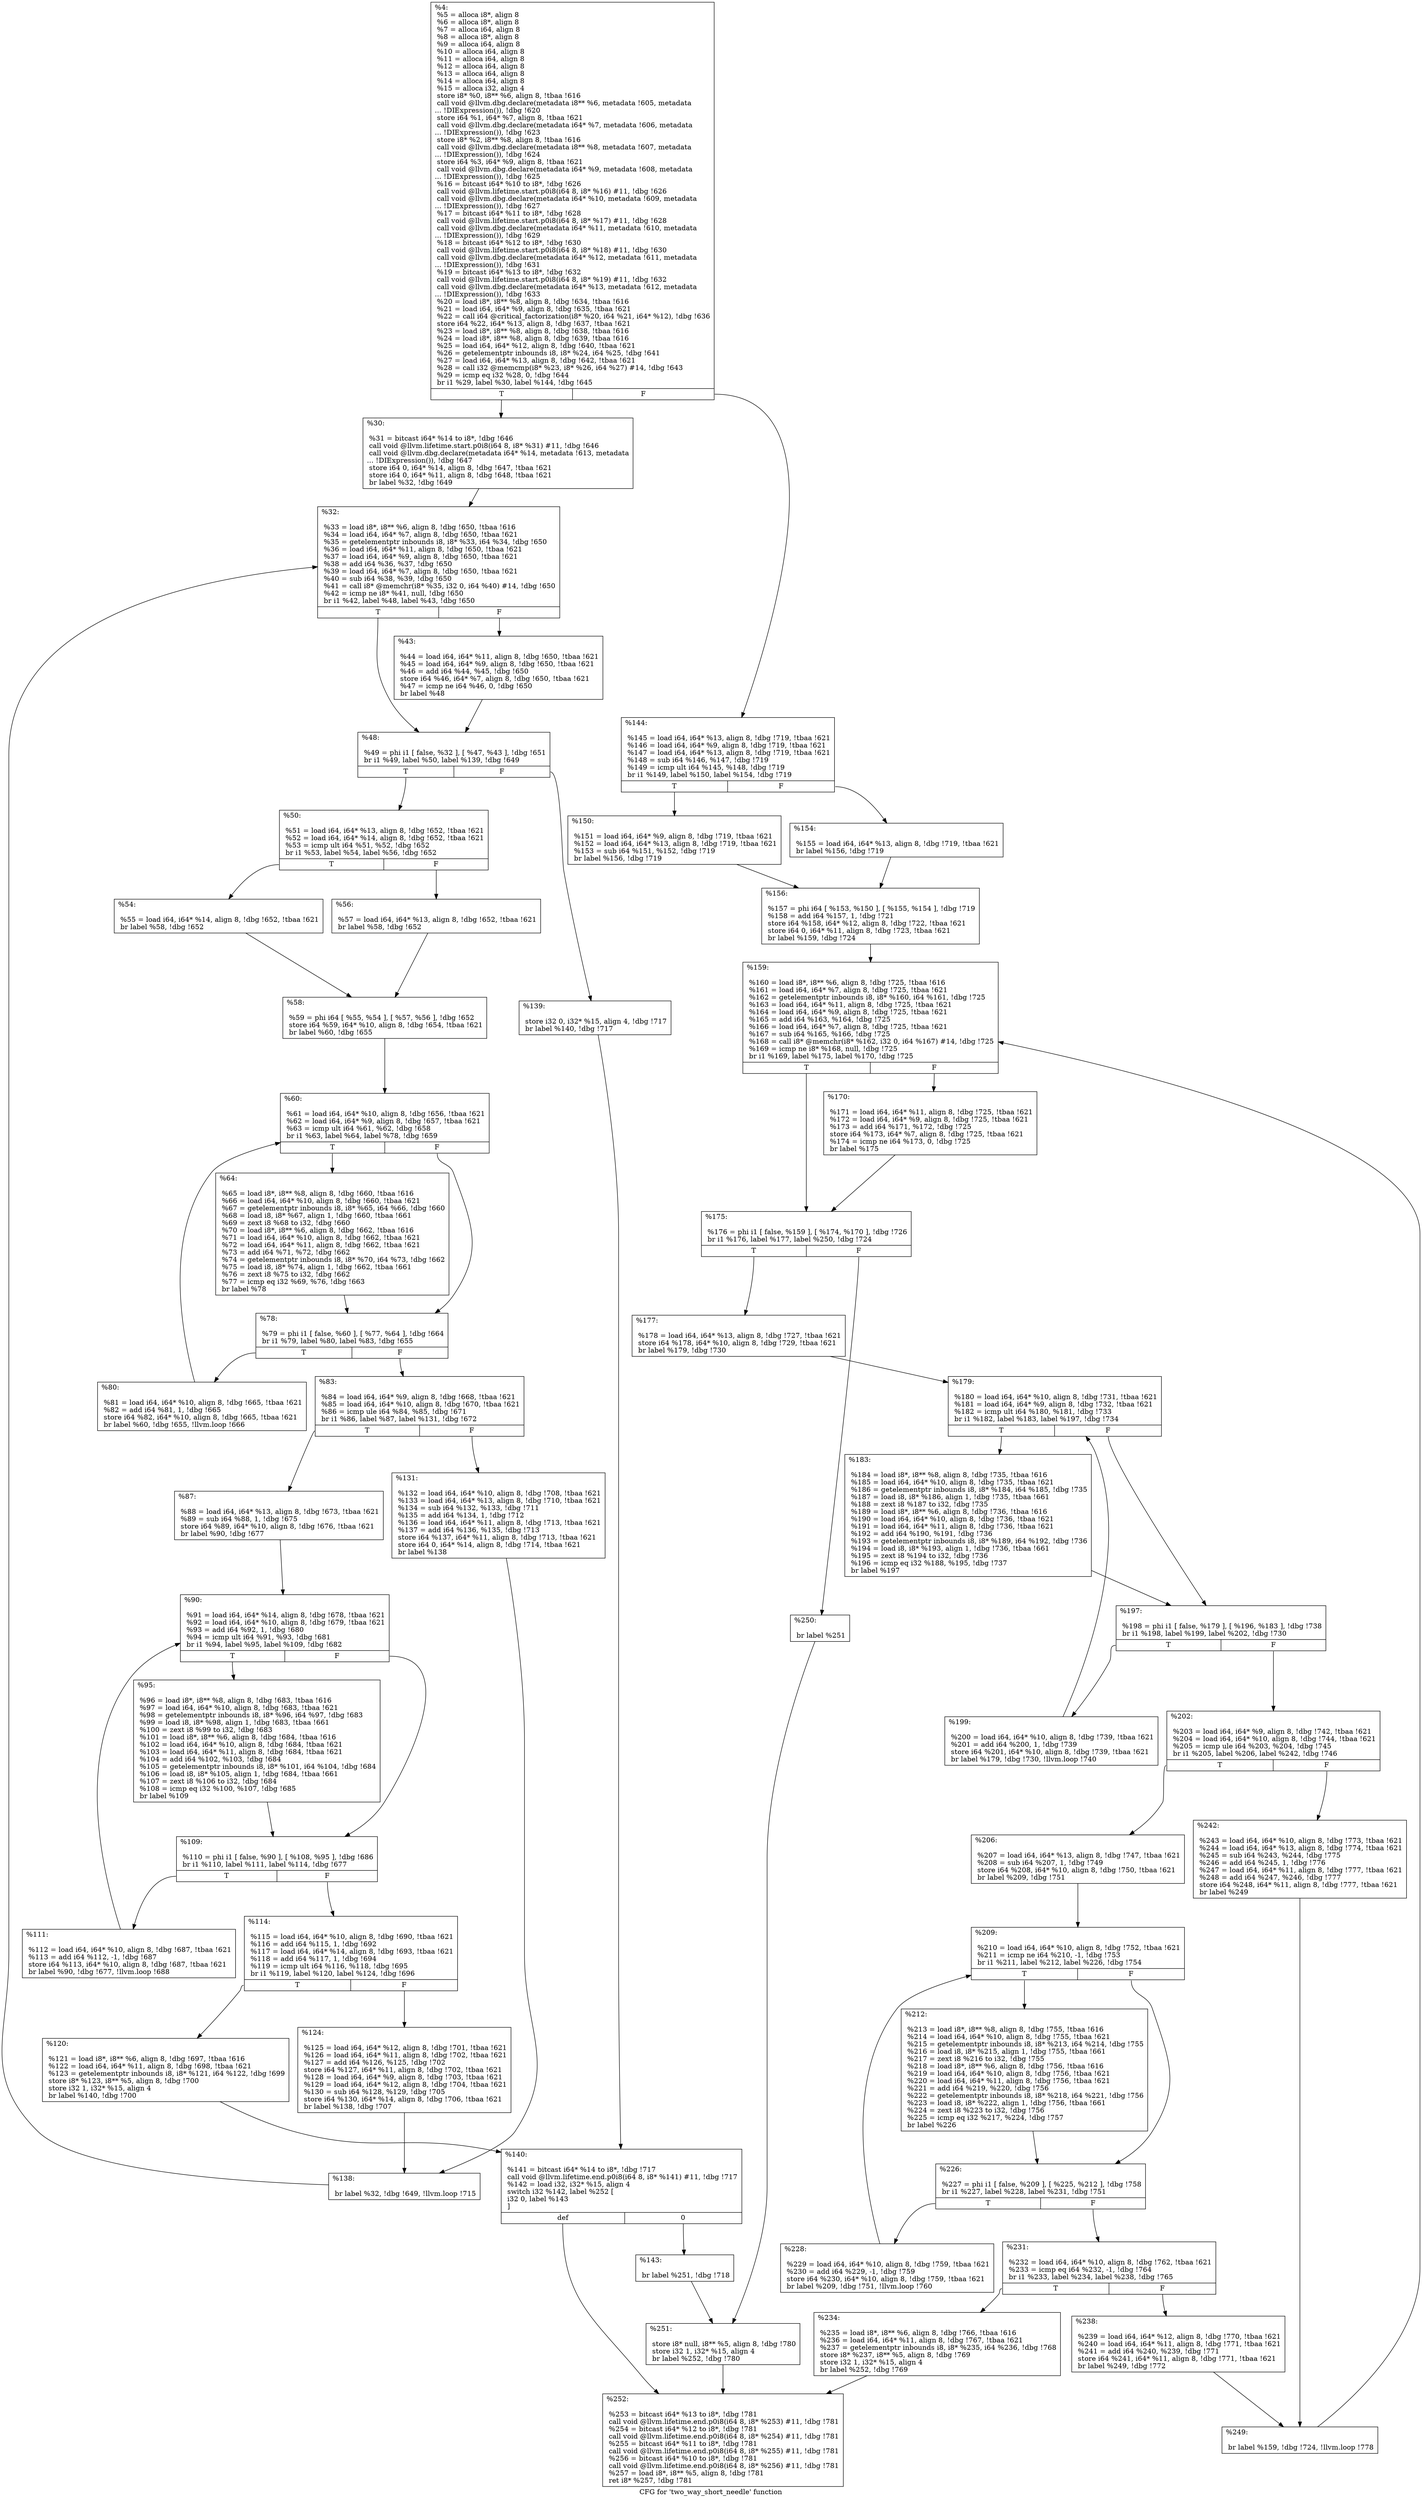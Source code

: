 digraph "CFG for 'two_way_short_needle' function" {
	label="CFG for 'two_way_short_needle' function";

	Node0x1744800 [shape=record,label="{%4:\l  %5 = alloca i8*, align 8\l  %6 = alloca i8*, align 8\l  %7 = alloca i64, align 8\l  %8 = alloca i8*, align 8\l  %9 = alloca i64, align 8\l  %10 = alloca i64, align 8\l  %11 = alloca i64, align 8\l  %12 = alloca i64, align 8\l  %13 = alloca i64, align 8\l  %14 = alloca i64, align 8\l  %15 = alloca i32, align 4\l  store i8* %0, i8** %6, align 8, !tbaa !616\l  call void @llvm.dbg.declare(metadata i8** %6, metadata !605, metadata\l... !DIExpression()), !dbg !620\l  store i64 %1, i64* %7, align 8, !tbaa !621\l  call void @llvm.dbg.declare(metadata i64* %7, metadata !606, metadata\l... !DIExpression()), !dbg !623\l  store i8* %2, i8** %8, align 8, !tbaa !616\l  call void @llvm.dbg.declare(metadata i8** %8, metadata !607, metadata\l... !DIExpression()), !dbg !624\l  store i64 %3, i64* %9, align 8, !tbaa !621\l  call void @llvm.dbg.declare(metadata i64* %9, metadata !608, metadata\l... !DIExpression()), !dbg !625\l  %16 = bitcast i64* %10 to i8*, !dbg !626\l  call void @llvm.lifetime.start.p0i8(i64 8, i8* %16) #11, !dbg !626\l  call void @llvm.dbg.declare(metadata i64* %10, metadata !609, metadata\l... !DIExpression()), !dbg !627\l  %17 = bitcast i64* %11 to i8*, !dbg !628\l  call void @llvm.lifetime.start.p0i8(i64 8, i8* %17) #11, !dbg !628\l  call void @llvm.dbg.declare(metadata i64* %11, metadata !610, metadata\l... !DIExpression()), !dbg !629\l  %18 = bitcast i64* %12 to i8*, !dbg !630\l  call void @llvm.lifetime.start.p0i8(i64 8, i8* %18) #11, !dbg !630\l  call void @llvm.dbg.declare(metadata i64* %12, metadata !611, metadata\l... !DIExpression()), !dbg !631\l  %19 = bitcast i64* %13 to i8*, !dbg !632\l  call void @llvm.lifetime.start.p0i8(i64 8, i8* %19) #11, !dbg !632\l  call void @llvm.dbg.declare(metadata i64* %13, metadata !612, metadata\l... !DIExpression()), !dbg !633\l  %20 = load i8*, i8** %8, align 8, !dbg !634, !tbaa !616\l  %21 = load i64, i64* %9, align 8, !dbg !635, !tbaa !621\l  %22 = call i64 @critical_factorization(i8* %20, i64 %21, i64* %12), !dbg !636\l  store i64 %22, i64* %13, align 8, !dbg !637, !tbaa !621\l  %23 = load i8*, i8** %8, align 8, !dbg !638, !tbaa !616\l  %24 = load i8*, i8** %8, align 8, !dbg !639, !tbaa !616\l  %25 = load i64, i64* %12, align 8, !dbg !640, !tbaa !621\l  %26 = getelementptr inbounds i8, i8* %24, i64 %25, !dbg !641\l  %27 = load i64, i64* %13, align 8, !dbg !642, !tbaa !621\l  %28 = call i32 @memcmp(i8* %23, i8* %26, i64 %27) #14, !dbg !643\l  %29 = icmp eq i32 %28, 0, !dbg !644\l  br i1 %29, label %30, label %144, !dbg !645\l|{<s0>T|<s1>F}}"];
	Node0x1744800:s0 -> Node0x1744900;
	Node0x1744800:s1 -> Node0x1745120;
	Node0x1744900 [shape=record,label="{%30:\l\l  %31 = bitcast i64* %14 to i8*, !dbg !646\l  call void @llvm.lifetime.start.p0i8(i64 8, i8* %31) #11, !dbg !646\l  call void @llvm.dbg.declare(metadata i64* %14, metadata !613, metadata\l... !DIExpression()), !dbg !647\l  store i64 0, i64* %14, align 8, !dbg !647, !tbaa !621\l  store i64 0, i64* %11, align 8, !dbg !648, !tbaa !621\l  br label %32, !dbg !649\l}"];
	Node0x1744900 -> Node0x1744950;
	Node0x1744950 [shape=record,label="{%32:\l\l  %33 = load i8*, i8** %6, align 8, !dbg !650, !tbaa !616\l  %34 = load i64, i64* %7, align 8, !dbg !650, !tbaa !621\l  %35 = getelementptr inbounds i8, i8* %33, i64 %34, !dbg !650\l  %36 = load i64, i64* %11, align 8, !dbg !650, !tbaa !621\l  %37 = load i64, i64* %9, align 8, !dbg !650, !tbaa !621\l  %38 = add i64 %36, %37, !dbg !650\l  %39 = load i64, i64* %7, align 8, !dbg !650, !tbaa !621\l  %40 = sub i64 %38, %39, !dbg !650\l  %41 = call i8* @memchr(i8* %35, i32 0, i64 %40) #14, !dbg !650\l  %42 = icmp ne i8* %41, null, !dbg !650\l  br i1 %42, label %48, label %43, !dbg !650\l|{<s0>T|<s1>F}}"];
	Node0x1744950:s0 -> Node0x17449f0;
	Node0x1744950:s1 -> Node0x17449a0;
	Node0x17449a0 [shape=record,label="{%43:\l\l  %44 = load i64, i64* %11, align 8, !dbg !650, !tbaa !621\l  %45 = load i64, i64* %9, align 8, !dbg !650, !tbaa !621\l  %46 = add i64 %44, %45, !dbg !650\l  store i64 %46, i64* %7, align 8, !dbg !650, !tbaa !621\l  %47 = icmp ne i64 %46, 0, !dbg !650\l  br label %48\l}"];
	Node0x17449a0 -> Node0x17449f0;
	Node0x17449f0 [shape=record,label="{%48:\l\l  %49 = phi i1 [ false, %32 ], [ %47, %43 ], !dbg !651\l  br i1 %49, label %50, label %139, !dbg !649\l|{<s0>T|<s1>F}}"];
	Node0x17449f0:s0 -> Node0x1744a40;
	Node0x17449f0:s1 -> Node0x1745030;
	Node0x1744a40 [shape=record,label="{%50:\l\l  %51 = load i64, i64* %13, align 8, !dbg !652, !tbaa !621\l  %52 = load i64, i64* %14, align 8, !dbg !652, !tbaa !621\l  %53 = icmp ult i64 %51, %52, !dbg !652\l  br i1 %53, label %54, label %56, !dbg !652\l|{<s0>T|<s1>F}}"];
	Node0x1744a40:s0 -> Node0x1744a90;
	Node0x1744a40:s1 -> Node0x1744ae0;
	Node0x1744a90 [shape=record,label="{%54:\l\l  %55 = load i64, i64* %14, align 8, !dbg !652, !tbaa !621\l  br label %58, !dbg !652\l}"];
	Node0x1744a90 -> Node0x1744b30;
	Node0x1744ae0 [shape=record,label="{%56:\l\l  %57 = load i64, i64* %13, align 8, !dbg !652, !tbaa !621\l  br label %58, !dbg !652\l}"];
	Node0x1744ae0 -> Node0x1744b30;
	Node0x1744b30 [shape=record,label="{%58:\l\l  %59 = phi i64 [ %55, %54 ], [ %57, %56 ], !dbg !652\l  store i64 %59, i64* %10, align 8, !dbg !654, !tbaa !621\l  br label %60, !dbg !655\l}"];
	Node0x1744b30 -> Node0x1744b80;
	Node0x1744b80 [shape=record,label="{%60:\l\l  %61 = load i64, i64* %10, align 8, !dbg !656, !tbaa !621\l  %62 = load i64, i64* %9, align 8, !dbg !657, !tbaa !621\l  %63 = icmp ult i64 %61, %62, !dbg !658\l  br i1 %63, label %64, label %78, !dbg !659\l|{<s0>T|<s1>F}}"];
	Node0x1744b80:s0 -> Node0x1744bd0;
	Node0x1744b80:s1 -> Node0x1744c20;
	Node0x1744bd0 [shape=record,label="{%64:\l\l  %65 = load i8*, i8** %8, align 8, !dbg !660, !tbaa !616\l  %66 = load i64, i64* %10, align 8, !dbg !660, !tbaa !621\l  %67 = getelementptr inbounds i8, i8* %65, i64 %66, !dbg !660\l  %68 = load i8, i8* %67, align 1, !dbg !660, !tbaa !661\l  %69 = zext i8 %68 to i32, !dbg !660\l  %70 = load i8*, i8** %6, align 8, !dbg !662, !tbaa !616\l  %71 = load i64, i64* %10, align 8, !dbg !662, !tbaa !621\l  %72 = load i64, i64* %11, align 8, !dbg !662, !tbaa !621\l  %73 = add i64 %71, %72, !dbg !662\l  %74 = getelementptr inbounds i8, i8* %70, i64 %73, !dbg !662\l  %75 = load i8, i8* %74, align 1, !dbg !662, !tbaa !661\l  %76 = zext i8 %75 to i32, !dbg !662\l  %77 = icmp eq i32 %69, %76, !dbg !663\l  br label %78\l}"];
	Node0x1744bd0 -> Node0x1744c20;
	Node0x1744c20 [shape=record,label="{%78:\l\l  %79 = phi i1 [ false, %60 ], [ %77, %64 ], !dbg !664\l  br i1 %79, label %80, label %83, !dbg !655\l|{<s0>T|<s1>F}}"];
	Node0x1744c20:s0 -> Node0x1744c70;
	Node0x1744c20:s1 -> Node0x1744cc0;
	Node0x1744c70 [shape=record,label="{%80:\l\l  %81 = load i64, i64* %10, align 8, !dbg !665, !tbaa !621\l  %82 = add i64 %81, 1, !dbg !665\l  store i64 %82, i64* %10, align 8, !dbg !665, !tbaa !621\l  br label %60, !dbg !655, !llvm.loop !666\l}"];
	Node0x1744c70 -> Node0x1744b80;
	Node0x1744cc0 [shape=record,label="{%83:\l\l  %84 = load i64, i64* %9, align 8, !dbg !668, !tbaa !621\l  %85 = load i64, i64* %10, align 8, !dbg !670, !tbaa !621\l  %86 = icmp ule i64 %84, %85, !dbg !671\l  br i1 %86, label %87, label %131, !dbg !672\l|{<s0>T|<s1>F}}"];
	Node0x1744cc0:s0 -> Node0x1744d10;
	Node0x1744cc0:s1 -> Node0x1744f90;
	Node0x1744d10 [shape=record,label="{%87:\l\l  %88 = load i64, i64* %13, align 8, !dbg !673, !tbaa !621\l  %89 = sub i64 %88, 1, !dbg !675\l  store i64 %89, i64* %10, align 8, !dbg !676, !tbaa !621\l  br label %90, !dbg !677\l}"];
	Node0x1744d10 -> Node0x1744d60;
	Node0x1744d60 [shape=record,label="{%90:\l\l  %91 = load i64, i64* %14, align 8, !dbg !678, !tbaa !621\l  %92 = load i64, i64* %10, align 8, !dbg !679, !tbaa !621\l  %93 = add i64 %92, 1, !dbg !680\l  %94 = icmp ult i64 %91, %93, !dbg !681\l  br i1 %94, label %95, label %109, !dbg !682\l|{<s0>T|<s1>F}}"];
	Node0x1744d60:s0 -> Node0x1744db0;
	Node0x1744d60:s1 -> Node0x1744e00;
	Node0x1744db0 [shape=record,label="{%95:\l\l  %96 = load i8*, i8** %8, align 8, !dbg !683, !tbaa !616\l  %97 = load i64, i64* %10, align 8, !dbg !683, !tbaa !621\l  %98 = getelementptr inbounds i8, i8* %96, i64 %97, !dbg !683\l  %99 = load i8, i8* %98, align 1, !dbg !683, !tbaa !661\l  %100 = zext i8 %99 to i32, !dbg !683\l  %101 = load i8*, i8** %6, align 8, !dbg !684, !tbaa !616\l  %102 = load i64, i64* %10, align 8, !dbg !684, !tbaa !621\l  %103 = load i64, i64* %11, align 8, !dbg !684, !tbaa !621\l  %104 = add i64 %102, %103, !dbg !684\l  %105 = getelementptr inbounds i8, i8* %101, i64 %104, !dbg !684\l  %106 = load i8, i8* %105, align 1, !dbg !684, !tbaa !661\l  %107 = zext i8 %106 to i32, !dbg !684\l  %108 = icmp eq i32 %100, %107, !dbg !685\l  br label %109\l}"];
	Node0x1744db0 -> Node0x1744e00;
	Node0x1744e00 [shape=record,label="{%109:\l\l  %110 = phi i1 [ false, %90 ], [ %108, %95 ], !dbg !686\l  br i1 %110, label %111, label %114, !dbg !677\l|{<s0>T|<s1>F}}"];
	Node0x1744e00:s0 -> Node0x1744e50;
	Node0x1744e00:s1 -> Node0x1744ea0;
	Node0x1744e50 [shape=record,label="{%111:\l\l  %112 = load i64, i64* %10, align 8, !dbg !687, !tbaa !621\l  %113 = add i64 %112, -1, !dbg !687\l  store i64 %113, i64* %10, align 8, !dbg !687, !tbaa !621\l  br label %90, !dbg !677, !llvm.loop !688\l}"];
	Node0x1744e50 -> Node0x1744d60;
	Node0x1744ea0 [shape=record,label="{%114:\l\l  %115 = load i64, i64* %10, align 8, !dbg !690, !tbaa !621\l  %116 = add i64 %115, 1, !dbg !692\l  %117 = load i64, i64* %14, align 8, !dbg !693, !tbaa !621\l  %118 = add i64 %117, 1, !dbg !694\l  %119 = icmp ult i64 %116, %118, !dbg !695\l  br i1 %119, label %120, label %124, !dbg !696\l|{<s0>T|<s1>F}}"];
	Node0x1744ea0:s0 -> Node0x1744ef0;
	Node0x1744ea0:s1 -> Node0x1744f40;
	Node0x1744ef0 [shape=record,label="{%120:\l\l  %121 = load i8*, i8** %6, align 8, !dbg !697, !tbaa !616\l  %122 = load i64, i64* %11, align 8, !dbg !698, !tbaa !621\l  %123 = getelementptr inbounds i8, i8* %121, i64 %122, !dbg !699\l  store i8* %123, i8** %5, align 8, !dbg !700\l  store i32 1, i32* %15, align 4\l  br label %140, !dbg !700\l}"];
	Node0x1744ef0 -> Node0x1745080;
	Node0x1744f40 [shape=record,label="{%124:\l\l  %125 = load i64, i64* %12, align 8, !dbg !701, !tbaa !621\l  %126 = load i64, i64* %11, align 8, !dbg !702, !tbaa !621\l  %127 = add i64 %126, %125, !dbg !702\l  store i64 %127, i64* %11, align 8, !dbg !702, !tbaa !621\l  %128 = load i64, i64* %9, align 8, !dbg !703, !tbaa !621\l  %129 = load i64, i64* %12, align 8, !dbg !704, !tbaa !621\l  %130 = sub i64 %128, %129, !dbg !705\l  store i64 %130, i64* %14, align 8, !dbg !706, !tbaa !621\l  br label %138, !dbg !707\l}"];
	Node0x1744f40 -> Node0x1744fe0;
	Node0x1744f90 [shape=record,label="{%131:\l\l  %132 = load i64, i64* %10, align 8, !dbg !708, !tbaa !621\l  %133 = load i64, i64* %13, align 8, !dbg !710, !tbaa !621\l  %134 = sub i64 %132, %133, !dbg !711\l  %135 = add i64 %134, 1, !dbg !712\l  %136 = load i64, i64* %11, align 8, !dbg !713, !tbaa !621\l  %137 = add i64 %136, %135, !dbg !713\l  store i64 %137, i64* %11, align 8, !dbg !713, !tbaa !621\l  store i64 0, i64* %14, align 8, !dbg !714, !tbaa !621\l  br label %138\l}"];
	Node0x1744f90 -> Node0x1744fe0;
	Node0x1744fe0 [shape=record,label="{%138:\l\l  br label %32, !dbg !649, !llvm.loop !715\l}"];
	Node0x1744fe0 -> Node0x1744950;
	Node0x1745030 [shape=record,label="{%139:\l\l  store i32 0, i32* %15, align 4, !dbg !717\l  br label %140, !dbg !717\l}"];
	Node0x1745030 -> Node0x1745080;
	Node0x1745080 [shape=record,label="{%140:\l\l  %141 = bitcast i64* %14 to i8*, !dbg !717\l  call void @llvm.lifetime.end.p0i8(i64 8, i8* %141) #11, !dbg !717\l  %142 = load i32, i32* %15, align 4\l  switch i32 %142, label %252 [\l    i32 0, label %143\l  ]\l|{<s0>def|<s1>0}}"];
	Node0x1745080:s0 -> Node0x17458f0;
	Node0x1745080:s1 -> Node0x17450d0;
	Node0x17450d0 [shape=record,label="{%143:\l\l  br label %251, !dbg !718\l}"];
	Node0x17450d0 -> Node0x17458a0;
	Node0x1745120 [shape=record,label="{%144:\l\l  %145 = load i64, i64* %13, align 8, !dbg !719, !tbaa !621\l  %146 = load i64, i64* %9, align 8, !dbg !719, !tbaa !621\l  %147 = load i64, i64* %13, align 8, !dbg !719, !tbaa !621\l  %148 = sub i64 %146, %147, !dbg !719\l  %149 = icmp ult i64 %145, %148, !dbg !719\l  br i1 %149, label %150, label %154, !dbg !719\l|{<s0>T|<s1>F}}"];
	Node0x1745120:s0 -> Node0x1745170;
	Node0x1745120:s1 -> Node0x17451c0;
	Node0x1745170 [shape=record,label="{%150:\l\l  %151 = load i64, i64* %9, align 8, !dbg !719, !tbaa !621\l  %152 = load i64, i64* %13, align 8, !dbg !719, !tbaa !621\l  %153 = sub i64 %151, %152, !dbg !719\l  br label %156, !dbg !719\l}"];
	Node0x1745170 -> Node0x1745210;
	Node0x17451c0 [shape=record,label="{%154:\l\l  %155 = load i64, i64* %13, align 8, !dbg !719, !tbaa !621\l  br label %156, !dbg !719\l}"];
	Node0x17451c0 -> Node0x1745210;
	Node0x1745210 [shape=record,label="{%156:\l\l  %157 = phi i64 [ %153, %150 ], [ %155, %154 ], !dbg !719\l  %158 = add i64 %157, 1, !dbg !721\l  store i64 %158, i64* %12, align 8, !dbg !722, !tbaa !621\l  store i64 0, i64* %11, align 8, !dbg !723, !tbaa !621\l  br label %159, !dbg !724\l}"];
	Node0x1745210 -> Node0x1745260;
	Node0x1745260 [shape=record,label="{%159:\l\l  %160 = load i8*, i8** %6, align 8, !dbg !725, !tbaa !616\l  %161 = load i64, i64* %7, align 8, !dbg !725, !tbaa !621\l  %162 = getelementptr inbounds i8, i8* %160, i64 %161, !dbg !725\l  %163 = load i64, i64* %11, align 8, !dbg !725, !tbaa !621\l  %164 = load i64, i64* %9, align 8, !dbg !725, !tbaa !621\l  %165 = add i64 %163, %164, !dbg !725\l  %166 = load i64, i64* %7, align 8, !dbg !725, !tbaa !621\l  %167 = sub i64 %165, %166, !dbg !725\l  %168 = call i8* @memchr(i8* %162, i32 0, i64 %167) #14, !dbg !725\l  %169 = icmp ne i8* %168, null, !dbg !725\l  br i1 %169, label %175, label %170, !dbg !725\l|{<s0>T|<s1>F}}"];
	Node0x1745260:s0 -> Node0x1745300;
	Node0x1745260:s1 -> Node0x17452b0;
	Node0x17452b0 [shape=record,label="{%170:\l\l  %171 = load i64, i64* %11, align 8, !dbg !725, !tbaa !621\l  %172 = load i64, i64* %9, align 8, !dbg !725, !tbaa !621\l  %173 = add i64 %171, %172, !dbg !725\l  store i64 %173, i64* %7, align 8, !dbg !725, !tbaa !621\l  %174 = icmp ne i64 %173, 0, !dbg !725\l  br label %175\l}"];
	Node0x17452b0 -> Node0x1745300;
	Node0x1745300 [shape=record,label="{%175:\l\l  %176 = phi i1 [ false, %159 ], [ %174, %170 ], !dbg !726\l  br i1 %176, label %177, label %250, !dbg !724\l|{<s0>T|<s1>F}}"];
	Node0x1745300:s0 -> Node0x1745350;
	Node0x1745300:s1 -> Node0x1745850;
	Node0x1745350 [shape=record,label="{%177:\l\l  %178 = load i64, i64* %13, align 8, !dbg !727, !tbaa !621\l  store i64 %178, i64* %10, align 8, !dbg !729, !tbaa !621\l  br label %179, !dbg !730\l}"];
	Node0x1745350 -> Node0x17453a0;
	Node0x17453a0 [shape=record,label="{%179:\l\l  %180 = load i64, i64* %10, align 8, !dbg !731, !tbaa !621\l  %181 = load i64, i64* %9, align 8, !dbg !732, !tbaa !621\l  %182 = icmp ult i64 %180, %181, !dbg !733\l  br i1 %182, label %183, label %197, !dbg !734\l|{<s0>T|<s1>F}}"];
	Node0x17453a0:s0 -> Node0x17453f0;
	Node0x17453a0:s1 -> Node0x1745440;
	Node0x17453f0 [shape=record,label="{%183:\l\l  %184 = load i8*, i8** %8, align 8, !dbg !735, !tbaa !616\l  %185 = load i64, i64* %10, align 8, !dbg !735, !tbaa !621\l  %186 = getelementptr inbounds i8, i8* %184, i64 %185, !dbg !735\l  %187 = load i8, i8* %186, align 1, !dbg !735, !tbaa !661\l  %188 = zext i8 %187 to i32, !dbg !735\l  %189 = load i8*, i8** %6, align 8, !dbg !736, !tbaa !616\l  %190 = load i64, i64* %10, align 8, !dbg !736, !tbaa !621\l  %191 = load i64, i64* %11, align 8, !dbg !736, !tbaa !621\l  %192 = add i64 %190, %191, !dbg !736\l  %193 = getelementptr inbounds i8, i8* %189, i64 %192, !dbg !736\l  %194 = load i8, i8* %193, align 1, !dbg !736, !tbaa !661\l  %195 = zext i8 %194 to i32, !dbg !736\l  %196 = icmp eq i32 %188, %195, !dbg !737\l  br label %197\l}"];
	Node0x17453f0 -> Node0x1745440;
	Node0x1745440 [shape=record,label="{%197:\l\l  %198 = phi i1 [ false, %179 ], [ %196, %183 ], !dbg !738\l  br i1 %198, label %199, label %202, !dbg !730\l|{<s0>T|<s1>F}}"];
	Node0x1745440:s0 -> Node0x1745490;
	Node0x1745440:s1 -> Node0x17454e0;
	Node0x1745490 [shape=record,label="{%199:\l\l  %200 = load i64, i64* %10, align 8, !dbg !739, !tbaa !621\l  %201 = add i64 %200, 1, !dbg !739\l  store i64 %201, i64* %10, align 8, !dbg !739, !tbaa !621\l  br label %179, !dbg !730, !llvm.loop !740\l}"];
	Node0x1745490 -> Node0x17453a0;
	Node0x17454e0 [shape=record,label="{%202:\l\l  %203 = load i64, i64* %9, align 8, !dbg !742, !tbaa !621\l  %204 = load i64, i64* %10, align 8, !dbg !744, !tbaa !621\l  %205 = icmp ule i64 %203, %204, !dbg !745\l  br i1 %205, label %206, label %242, !dbg !746\l|{<s0>T|<s1>F}}"];
	Node0x17454e0:s0 -> Node0x1745530;
	Node0x17454e0:s1 -> Node0x17457b0;
	Node0x1745530 [shape=record,label="{%206:\l\l  %207 = load i64, i64* %13, align 8, !dbg !747, !tbaa !621\l  %208 = sub i64 %207, 1, !dbg !749\l  store i64 %208, i64* %10, align 8, !dbg !750, !tbaa !621\l  br label %209, !dbg !751\l}"];
	Node0x1745530 -> Node0x1745580;
	Node0x1745580 [shape=record,label="{%209:\l\l  %210 = load i64, i64* %10, align 8, !dbg !752, !tbaa !621\l  %211 = icmp ne i64 %210, -1, !dbg !753\l  br i1 %211, label %212, label %226, !dbg !754\l|{<s0>T|<s1>F}}"];
	Node0x1745580:s0 -> Node0x17455d0;
	Node0x1745580:s1 -> Node0x1745620;
	Node0x17455d0 [shape=record,label="{%212:\l\l  %213 = load i8*, i8** %8, align 8, !dbg !755, !tbaa !616\l  %214 = load i64, i64* %10, align 8, !dbg !755, !tbaa !621\l  %215 = getelementptr inbounds i8, i8* %213, i64 %214, !dbg !755\l  %216 = load i8, i8* %215, align 1, !dbg !755, !tbaa !661\l  %217 = zext i8 %216 to i32, !dbg !755\l  %218 = load i8*, i8** %6, align 8, !dbg !756, !tbaa !616\l  %219 = load i64, i64* %10, align 8, !dbg !756, !tbaa !621\l  %220 = load i64, i64* %11, align 8, !dbg !756, !tbaa !621\l  %221 = add i64 %219, %220, !dbg !756\l  %222 = getelementptr inbounds i8, i8* %218, i64 %221, !dbg !756\l  %223 = load i8, i8* %222, align 1, !dbg !756, !tbaa !661\l  %224 = zext i8 %223 to i32, !dbg !756\l  %225 = icmp eq i32 %217, %224, !dbg !757\l  br label %226\l}"];
	Node0x17455d0 -> Node0x1745620;
	Node0x1745620 [shape=record,label="{%226:\l\l  %227 = phi i1 [ false, %209 ], [ %225, %212 ], !dbg !758\l  br i1 %227, label %228, label %231, !dbg !751\l|{<s0>T|<s1>F}}"];
	Node0x1745620:s0 -> Node0x1745670;
	Node0x1745620:s1 -> Node0x17456c0;
	Node0x1745670 [shape=record,label="{%228:\l\l  %229 = load i64, i64* %10, align 8, !dbg !759, !tbaa !621\l  %230 = add i64 %229, -1, !dbg !759\l  store i64 %230, i64* %10, align 8, !dbg !759, !tbaa !621\l  br label %209, !dbg !751, !llvm.loop !760\l}"];
	Node0x1745670 -> Node0x1745580;
	Node0x17456c0 [shape=record,label="{%231:\l\l  %232 = load i64, i64* %10, align 8, !dbg !762, !tbaa !621\l  %233 = icmp eq i64 %232, -1, !dbg !764\l  br i1 %233, label %234, label %238, !dbg !765\l|{<s0>T|<s1>F}}"];
	Node0x17456c0:s0 -> Node0x1745710;
	Node0x17456c0:s1 -> Node0x1745760;
	Node0x1745710 [shape=record,label="{%234:\l\l  %235 = load i8*, i8** %6, align 8, !dbg !766, !tbaa !616\l  %236 = load i64, i64* %11, align 8, !dbg !767, !tbaa !621\l  %237 = getelementptr inbounds i8, i8* %235, i64 %236, !dbg !768\l  store i8* %237, i8** %5, align 8, !dbg !769\l  store i32 1, i32* %15, align 4\l  br label %252, !dbg !769\l}"];
	Node0x1745710 -> Node0x17458f0;
	Node0x1745760 [shape=record,label="{%238:\l\l  %239 = load i64, i64* %12, align 8, !dbg !770, !tbaa !621\l  %240 = load i64, i64* %11, align 8, !dbg !771, !tbaa !621\l  %241 = add i64 %240, %239, !dbg !771\l  store i64 %241, i64* %11, align 8, !dbg !771, !tbaa !621\l  br label %249, !dbg !772\l}"];
	Node0x1745760 -> Node0x1745800;
	Node0x17457b0 [shape=record,label="{%242:\l\l  %243 = load i64, i64* %10, align 8, !dbg !773, !tbaa !621\l  %244 = load i64, i64* %13, align 8, !dbg !774, !tbaa !621\l  %245 = sub i64 %243, %244, !dbg !775\l  %246 = add i64 %245, 1, !dbg !776\l  %247 = load i64, i64* %11, align 8, !dbg !777, !tbaa !621\l  %248 = add i64 %247, %246, !dbg !777\l  store i64 %248, i64* %11, align 8, !dbg !777, !tbaa !621\l  br label %249\l}"];
	Node0x17457b0 -> Node0x1745800;
	Node0x1745800 [shape=record,label="{%249:\l\l  br label %159, !dbg !724, !llvm.loop !778\l}"];
	Node0x1745800 -> Node0x1745260;
	Node0x1745850 [shape=record,label="{%250:\l\l  br label %251\l}"];
	Node0x1745850 -> Node0x17458a0;
	Node0x17458a0 [shape=record,label="{%251:\l\l  store i8* null, i8** %5, align 8, !dbg !780\l  store i32 1, i32* %15, align 4\l  br label %252, !dbg !780\l}"];
	Node0x17458a0 -> Node0x17458f0;
	Node0x17458f0 [shape=record,label="{%252:\l\l  %253 = bitcast i64* %13 to i8*, !dbg !781\l  call void @llvm.lifetime.end.p0i8(i64 8, i8* %253) #11, !dbg !781\l  %254 = bitcast i64* %12 to i8*, !dbg !781\l  call void @llvm.lifetime.end.p0i8(i64 8, i8* %254) #11, !dbg !781\l  %255 = bitcast i64* %11 to i8*, !dbg !781\l  call void @llvm.lifetime.end.p0i8(i64 8, i8* %255) #11, !dbg !781\l  %256 = bitcast i64* %10 to i8*, !dbg !781\l  call void @llvm.lifetime.end.p0i8(i64 8, i8* %256) #11, !dbg !781\l  %257 = load i8*, i8** %5, align 8, !dbg !781\l  ret i8* %257, !dbg !781\l}"];
}
